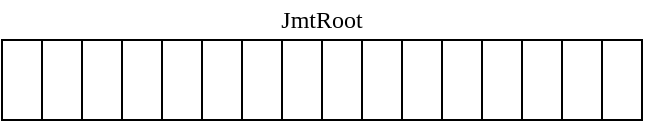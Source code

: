 <mxfile version="28.0.4">
  <diagram name="Pagina-1" id="AjR6Tb-IoWu9hcl_Ucn6">
    <mxGraphModel dx="521" dy="264" grid="1" gridSize="10" guides="1" tooltips="1" connect="1" arrows="1" fold="1" page="1" pageScale="1" pageWidth="2339" pageHeight="3300" math="0" shadow="0">
      <root>
        <mxCell id="0" />
        <mxCell id="1" parent="0" />
        <mxCell id="cwaugbciKwd2bRIjYYjd-20" value="" style="group" vertex="1" connectable="0" parent="1">
          <mxGeometry x="280" y="50" width="320" height="40" as="geometry" />
        </mxCell>
        <mxCell id="cwaugbciKwd2bRIjYYjd-1" value="" style="rounded=0;whiteSpace=wrap;html=1;" vertex="1" parent="cwaugbciKwd2bRIjYYjd-20">
          <mxGeometry width="20" height="40" as="geometry" />
        </mxCell>
        <mxCell id="cwaugbciKwd2bRIjYYjd-5" value="" style="rounded=0;whiteSpace=wrap;html=1;" vertex="1" parent="cwaugbciKwd2bRIjYYjd-20">
          <mxGeometry x="20" width="20" height="40" as="geometry" />
        </mxCell>
        <mxCell id="cwaugbciKwd2bRIjYYjd-6" value="" style="rounded=0;whiteSpace=wrap;html=1;" vertex="1" parent="cwaugbciKwd2bRIjYYjd-20">
          <mxGeometry x="40" width="20" height="40" as="geometry" />
        </mxCell>
        <mxCell id="cwaugbciKwd2bRIjYYjd-7" value="" style="rounded=0;whiteSpace=wrap;html=1;" vertex="1" parent="cwaugbciKwd2bRIjYYjd-20">
          <mxGeometry x="60" width="20" height="40" as="geometry" />
        </mxCell>
        <mxCell id="cwaugbciKwd2bRIjYYjd-8" value="" style="rounded=0;whiteSpace=wrap;html=1;" vertex="1" parent="cwaugbciKwd2bRIjYYjd-20">
          <mxGeometry x="80" width="20" height="40" as="geometry" />
        </mxCell>
        <mxCell id="cwaugbciKwd2bRIjYYjd-9" value="" style="rounded=0;whiteSpace=wrap;html=1;" vertex="1" parent="cwaugbciKwd2bRIjYYjd-20">
          <mxGeometry x="100" width="20" height="40" as="geometry" />
        </mxCell>
        <mxCell id="cwaugbciKwd2bRIjYYjd-10" value="" style="rounded=0;whiteSpace=wrap;html=1;" vertex="1" parent="cwaugbciKwd2bRIjYYjd-20">
          <mxGeometry x="120" width="20" height="40" as="geometry" />
        </mxCell>
        <mxCell id="cwaugbciKwd2bRIjYYjd-11" value="" style="rounded=0;whiteSpace=wrap;html=1;" vertex="1" parent="cwaugbciKwd2bRIjYYjd-20">
          <mxGeometry x="140" width="20" height="40" as="geometry" />
        </mxCell>
        <mxCell id="cwaugbciKwd2bRIjYYjd-12" value="" style="rounded=0;whiteSpace=wrap;html=1;" vertex="1" parent="cwaugbciKwd2bRIjYYjd-20">
          <mxGeometry x="160" width="20" height="40" as="geometry" />
        </mxCell>
        <mxCell id="cwaugbciKwd2bRIjYYjd-13" value="" style="rounded=0;whiteSpace=wrap;html=1;" vertex="1" parent="cwaugbciKwd2bRIjYYjd-20">
          <mxGeometry x="180" width="20" height="40" as="geometry" />
        </mxCell>
        <mxCell id="cwaugbciKwd2bRIjYYjd-14" value="" style="rounded=0;whiteSpace=wrap;html=1;" vertex="1" parent="cwaugbciKwd2bRIjYYjd-20">
          <mxGeometry x="200" width="20" height="40" as="geometry" />
        </mxCell>
        <mxCell id="cwaugbciKwd2bRIjYYjd-15" value="" style="rounded=0;whiteSpace=wrap;html=1;" vertex="1" parent="cwaugbciKwd2bRIjYYjd-20">
          <mxGeometry x="220" width="20" height="40" as="geometry" />
        </mxCell>
        <mxCell id="cwaugbciKwd2bRIjYYjd-16" value="" style="rounded=0;whiteSpace=wrap;html=1;" vertex="1" parent="cwaugbciKwd2bRIjYYjd-20">
          <mxGeometry x="240" width="20" height="40" as="geometry" />
        </mxCell>
        <mxCell id="cwaugbciKwd2bRIjYYjd-17" value="" style="rounded=0;whiteSpace=wrap;html=1;" vertex="1" parent="cwaugbciKwd2bRIjYYjd-20">
          <mxGeometry x="260" width="20" height="40" as="geometry" />
        </mxCell>
        <mxCell id="cwaugbciKwd2bRIjYYjd-18" value="" style="rounded=0;whiteSpace=wrap;html=1;" vertex="1" parent="cwaugbciKwd2bRIjYYjd-20">
          <mxGeometry x="280" width="20" height="40" as="geometry" />
        </mxCell>
        <mxCell id="cwaugbciKwd2bRIjYYjd-19" value="" style="rounded=0;whiteSpace=wrap;html=1;" vertex="1" parent="cwaugbciKwd2bRIjYYjd-20">
          <mxGeometry x="300" width="20" height="40" as="geometry" />
        </mxCell>
        <mxCell id="cwaugbciKwd2bRIjYYjd-21" value="JmtRoot" style="text;html=1;align=center;verticalAlign=middle;whiteSpace=wrap;rounded=0;fontFamily=Times New Roman;" vertex="1" parent="1">
          <mxGeometry x="410" y="30" width="60" height="20" as="geometry" />
        </mxCell>
      </root>
    </mxGraphModel>
  </diagram>
</mxfile>
